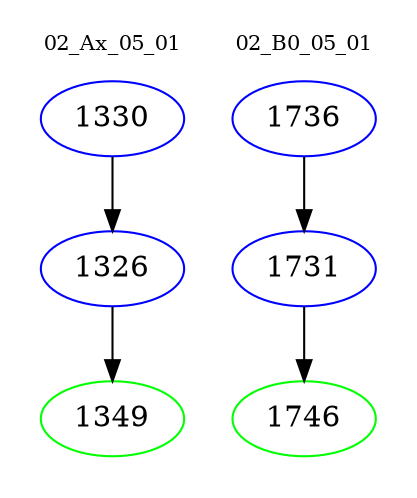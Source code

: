 digraph{
subgraph cluster_0 {
color = white
label = "02_Ax_05_01";
fontsize=10;
T0_1330 [label="1330", color="blue"]
T0_1330 -> T0_1326 [color="black"]
T0_1326 [label="1326", color="blue"]
T0_1326 -> T0_1349 [color="black"]
T0_1349 [label="1349", color="green"]
}
subgraph cluster_1 {
color = white
label = "02_B0_05_01";
fontsize=10;
T1_1736 [label="1736", color="blue"]
T1_1736 -> T1_1731 [color="black"]
T1_1731 [label="1731", color="blue"]
T1_1731 -> T1_1746 [color="black"]
T1_1746 [label="1746", color="green"]
}
}
